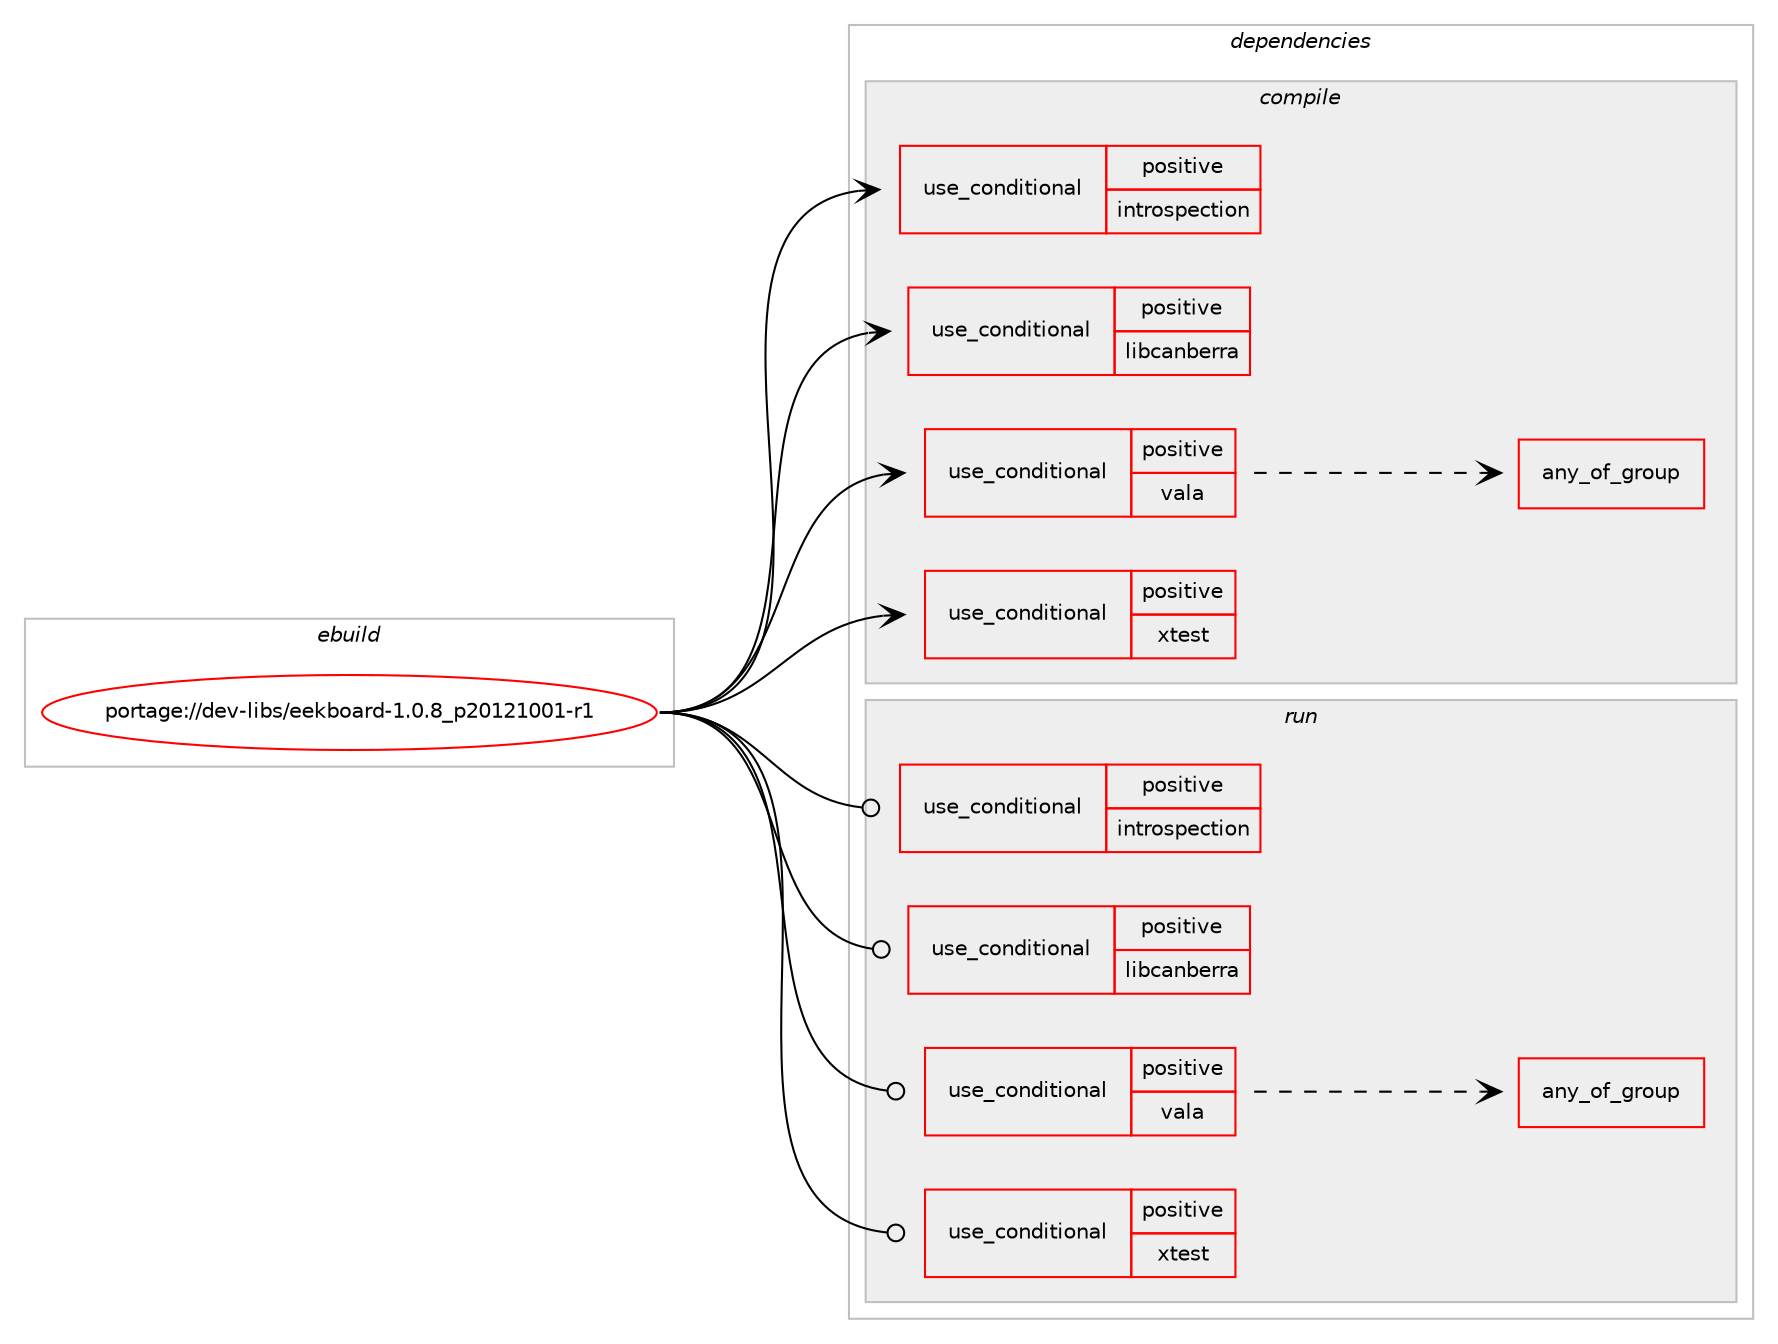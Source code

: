digraph prolog {

# *************
# Graph options
# *************

newrank=true;
concentrate=true;
compound=true;
graph [rankdir=LR,fontname=Helvetica,fontsize=10,ranksep=1.5];#, ranksep=2.5, nodesep=0.2];
edge  [arrowhead=vee];
node  [fontname=Helvetica,fontsize=10];

# **********
# The ebuild
# **********

subgraph cluster_leftcol {
color=gray;
rank=same;
label=<<i>ebuild</i>>;
id [label="portage://dev-libs/eekboard-1.0.8_p20121001-r1", color=red, width=4, href="../dev-libs/eekboard-1.0.8_p20121001-r1.svg"];
}

# ****************
# The dependencies
# ****************

subgraph cluster_midcol {
color=gray;
label=<<i>dependencies</i>>;
subgraph cluster_compile {
fillcolor="#eeeeee";
style=filled;
label=<<i>compile</i>>;
subgraph cond25400 {
dependency54453 [label=<<TABLE BORDER="0" CELLBORDER="1" CELLSPACING="0" CELLPADDING="4"><TR><TD ROWSPAN="3" CELLPADDING="10">use_conditional</TD></TR><TR><TD>positive</TD></TR><TR><TD>introspection</TD></TR></TABLE>>, shape=none, color=red];
# *** BEGIN UNKNOWN DEPENDENCY TYPE (TODO) ***
# dependency54453 -> package_dependency(portage://dev-libs/eekboard-1.0.8_p20121001-r1,install,no,dev-libs,gobject-introspection,none,[,,],[],[])
# *** END UNKNOWN DEPENDENCY TYPE (TODO) ***

}
id:e -> dependency54453:w [weight=20,style="solid",arrowhead="vee"];
subgraph cond25401 {
dependency54454 [label=<<TABLE BORDER="0" CELLBORDER="1" CELLSPACING="0" CELLPADDING="4"><TR><TD ROWSPAN="3" CELLPADDING="10">use_conditional</TD></TR><TR><TD>positive</TD></TR><TR><TD>libcanberra</TD></TR></TABLE>>, shape=none, color=red];
# *** BEGIN UNKNOWN DEPENDENCY TYPE (TODO) ***
# dependency54454 -> package_dependency(portage://dev-libs/eekboard-1.0.8_p20121001-r1,install,no,media-libs,libcanberra,none,[,,],[],[use(enable(gtk3),positive)])
# *** END UNKNOWN DEPENDENCY TYPE (TODO) ***

}
id:e -> dependency54454:w [weight=20,style="solid",arrowhead="vee"];
subgraph cond25402 {
dependency54455 [label=<<TABLE BORDER="0" CELLBORDER="1" CELLSPACING="0" CELLPADDING="4"><TR><TD ROWSPAN="3" CELLPADDING="10">use_conditional</TD></TR><TR><TD>positive</TD></TR><TR><TD>vala</TD></TR></TABLE>>, shape=none, color=red];
subgraph any993 {
dependency54456 [label=<<TABLE BORDER="0" CELLBORDER="1" CELLSPACING="0" CELLPADDING="4"><TR><TD CELLPADDING="10">any_of_group</TD></TR></TABLE>>, shape=none, color=red];# *** BEGIN UNKNOWN DEPENDENCY TYPE (TODO) ***
# dependency54456 -> package_dependency(portage://dev-libs/eekboard-1.0.8_p20121001-r1,install,no,dev-lang,vala,none,[,,],[slot(0.56)],[use(enable(vapigen),positive)])
# *** END UNKNOWN DEPENDENCY TYPE (TODO) ***

}
dependency54455:e -> dependency54456:w [weight=20,style="dashed",arrowhead="vee"];
}
id:e -> dependency54455:w [weight=20,style="solid",arrowhead="vee"];
subgraph cond25403 {
dependency54457 [label=<<TABLE BORDER="0" CELLBORDER="1" CELLSPACING="0" CELLPADDING="4"><TR><TD ROWSPAN="3" CELLPADDING="10">use_conditional</TD></TR><TR><TD>positive</TD></TR><TR><TD>xtest</TD></TR></TABLE>>, shape=none, color=red];
# *** BEGIN UNKNOWN DEPENDENCY TYPE (TODO) ***
# dependency54457 -> package_dependency(portage://dev-libs/eekboard-1.0.8_p20121001-r1,install,no,x11-libs,libXtst,none,[,,],[],[])
# *** END UNKNOWN DEPENDENCY TYPE (TODO) ***

}
id:e -> dependency54457:w [weight=20,style="solid",arrowhead="vee"];
# *** BEGIN UNKNOWN DEPENDENCY TYPE (TODO) ***
# id -> package_dependency(portage://dev-libs/eekboard-1.0.8_p20121001-r1,install,no,app-accessibility,at-spi2-core,none,[,,],[],[])
# *** END UNKNOWN DEPENDENCY TYPE (TODO) ***

# *** BEGIN UNKNOWN DEPENDENCY TYPE (TODO) ***
# id -> package_dependency(portage://dev-libs/eekboard-1.0.8_p20121001-r1,install,no,dev-libs,glib,none,[,,],[slot(2)],[])
# *** END UNKNOWN DEPENDENCY TYPE (TODO) ***

# *** BEGIN UNKNOWN DEPENDENCY TYPE (TODO) ***
# id -> package_dependency(portage://dev-libs/eekboard-1.0.8_p20121001-r1,install,no,dev-libs,libcroco,none,[,,],[],[])
# *** END UNKNOWN DEPENDENCY TYPE (TODO) ***

# *** BEGIN UNKNOWN DEPENDENCY TYPE (TODO) ***
# id -> package_dependency(portage://dev-libs/eekboard-1.0.8_p20121001-r1,install,no,dev-util,desktop-file-utils,none,[,,],[],[])
# *** END UNKNOWN DEPENDENCY TYPE (TODO) ***

# *** BEGIN UNKNOWN DEPENDENCY TYPE (TODO) ***
# id -> package_dependency(portage://dev-libs/eekboard-1.0.8_p20121001-r1,install,no,virtual,libintl,none,[,,],[],[])
# *** END UNKNOWN DEPENDENCY TYPE (TODO) ***

# *** BEGIN UNKNOWN DEPENDENCY TYPE (TODO) ***
# id -> package_dependency(portage://dev-libs/eekboard-1.0.8_p20121001-r1,install,no,x11-libs,gtk+,none,[,,],[slot(3)],[])
# *** END UNKNOWN DEPENDENCY TYPE (TODO) ***

# *** BEGIN UNKNOWN DEPENDENCY TYPE (TODO) ***
# id -> package_dependency(portage://dev-libs/eekboard-1.0.8_p20121001-r1,install,no,x11-libs,libX11,none,[,,],[],[])
# *** END UNKNOWN DEPENDENCY TYPE (TODO) ***

# *** BEGIN UNKNOWN DEPENDENCY TYPE (TODO) ***
# id -> package_dependency(portage://dev-libs/eekboard-1.0.8_p20121001-r1,install,no,x11-libs,libxklavier,none,[,,],[],[])
# *** END UNKNOWN DEPENDENCY TYPE (TODO) ***

# *** BEGIN UNKNOWN DEPENDENCY TYPE (TODO) ***
# id -> package_dependency(portage://dev-libs/eekboard-1.0.8_p20121001-r1,install,no,x11-libs,pango,none,[,,],[],[])
# *** END UNKNOWN DEPENDENCY TYPE (TODO) ***

# *** BEGIN UNKNOWN DEPENDENCY TYPE (TODO) ***
# id -> package_dependency(portage://dev-libs/eekboard-1.0.8_p20121001-r1,install,no,x11-misc,shared-mime-info,none,[,,],[],[])
# *** END UNKNOWN DEPENDENCY TYPE (TODO) ***

}
subgraph cluster_compileandrun {
fillcolor="#eeeeee";
style=filled;
label=<<i>compile and run</i>>;
}
subgraph cluster_run {
fillcolor="#eeeeee";
style=filled;
label=<<i>run</i>>;
subgraph cond25404 {
dependency54458 [label=<<TABLE BORDER="0" CELLBORDER="1" CELLSPACING="0" CELLPADDING="4"><TR><TD ROWSPAN="3" CELLPADDING="10">use_conditional</TD></TR><TR><TD>positive</TD></TR><TR><TD>introspection</TD></TR></TABLE>>, shape=none, color=red];
# *** BEGIN UNKNOWN DEPENDENCY TYPE (TODO) ***
# dependency54458 -> package_dependency(portage://dev-libs/eekboard-1.0.8_p20121001-r1,run,no,dev-libs,gobject-introspection,none,[,,],[],[])
# *** END UNKNOWN DEPENDENCY TYPE (TODO) ***

}
id:e -> dependency54458:w [weight=20,style="solid",arrowhead="odot"];
subgraph cond25405 {
dependency54459 [label=<<TABLE BORDER="0" CELLBORDER="1" CELLSPACING="0" CELLPADDING="4"><TR><TD ROWSPAN="3" CELLPADDING="10">use_conditional</TD></TR><TR><TD>positive</TD></TR><TR><TD>libcanberra</TD></TR></TABLE>>, shape=none, color=red];
# *** BEGIN UNKNOWN DEPENDENCY TYPE (TODO) ***
# dependency54459 -> package_dependency(portage://dev-libs/eekboard-1.0.8_p20121001-r1,run,no,media-libs,libcanberra,none,[,,],[],[use(enable(gtk3),positive)])
# *** END UNKNOWN DEPENDENCY TYPE (TODO) ***

}
id:e -> dependency54459:w [weight=20,style="solid",arrowhead="odot"];
subgraph cond25406 {
dependency54460 [label=<<TABLE BORDER="0" CELLBORDER="1" CELLSPACING="0" CELLPADDING="4"><TR><TD ROWSPAN="3" CELLPADDING="10">use_conditional</TD></TR><TR><TD>positive</TD></TR><TR><TD>vala</TD></TR></TABLE>>, shape=none, color=red];
subgraph any994 {
dependency54461 [label=<<TABLE BORDER="0" CELLBORDER="1" CELLSPACING="0" CELLPADDING="4"><TR><TD CELLPADDING="10">any_of_group</TD></TR></TABLE>>, shape=none, color=red];# *** BEGIN UNKNOWN DEPENDENCY TYPE (TODO) ***
# dependency54461 -> package_dependency(portage://dev-libs/eekboard-1.0.8_p20121001-r1,run,no,dev-lang,vala,none,[,,],[slot(0.56)],[use(enable(vapigen),positive)])
# *** END UNKNOWN DEPENDENCY TYPE (TODO) ***

}
dependency54460:e -> dependency54461:w [weight=20,style="dashed",arrowhead="vee"];
}
id:e -> dependency54460:w [weight=20,style="solid",arrowhead="odot"];
subgraph cond25407 {
dependency54462 [label=<<TABLE BORDER="0" CELLBORDER="1" CELLSPACING="0" CELLPADDING="4"><TR><TD ROWSPAN="3" CELLPADDING="10">use_conditional</TD></TR><TR><TD>positive</TD></TR><TR><TD>xtest</TD></TR></TABLE>>, shape=none, color=red];
# *** BEGIN UNKNOWN DEPENDENCY TYPE (TODO) ***
# dependency54462 -> package_dependency(portage://dev-libs/eekboard-1.0.8_p20121001-r1,run,no,x11-libs,libXtst,none,[,,],[],[])
# *** END UNKNOWN DEPENDENCY TYPE (TODO) ***

}
id:e -> dependency54462:w [weight=20,style="solid",arrowhead="odot"];
# *** BEGIN UNKNOWN DEPENDENCY TYPE (TODO) ***
# id -> package_dependency(portage://dev-libs/eekboard-1.0.8_p20121001-r1,run,no,app-accessibility,at-spi2-core,none,[,,],[],[])
# *** END UNKNOWN DEPENDENCY TYPE (TODO) ***

# *** BEGIN UNKNOWN DEPENDENCY TYPE (TODO) ***
# id -> package_dependency(portage://dev-libs/eekboard-1.0.8_p20121001-r1,run,no,dev-libs,glib,none,[,,],[slot(2)],[])
# *** END UNKNOWN DEPENDENCY TYPE (TODO) ***

# *** BEGIN UNKNOWN DEPENDENCY TYPE (TODO) ***
# id -> package_dependency(portage://dev-libs/eekboard-1.0.8_p20121001-r1,run,no,dev-libs,libcroco,none,[,,],[],[])
# *** END UNKNOWN DEPENDENCY TYPE (TODO) ***

# *** BEGIN UNKNOWN DEPENDENCY TYPE (TODO) ***
# id -> package_dependency(portage://dev-libs/eekboard-1.0.8_p20121001-r1,run,no,virtual,libintl,none,[,,],[],[])
# *** END UNKNOWN DEPENDENCY TYPE (TODO) ***

# *** BEGIN UNKNOWN DEPENDENCY TYPE (TODO) ***
# id -> package_dependency(portage://dev-libs/eekboard-1.0.8_p20121001-r1,run,no,x11-libs,gtk+,none,[,,],[slot(3)],[])
# *** END UNKNOWN DEPENDENCY TYPE (TODO) ***

# *** BEGIN UNKNOWN DEPENDENCY TYPE (TODO) ***
# id -> package_dependency(portage://dev-libs/eekboard-1.0.8_p20121001-r1,run,no,x11-libs,libX11,none,[,,],[],[])
# *** END UNKNOWN DEPENDENCY TYPE (TODO) ***

# *** BEGIN UNKNOWN DEPENDENCY TYPE (TODO) ***
# id -> package_dependency(portage://dev-libs/eekboard-1.0.8_p20121001-r1,run,no,x11-libs,libxklavier,none,[,,],[],[])
# *** END UNKNOWN DEPENDENCY TYPE (TODO) ***

# *** BEGIN UNKNOWN DEPENDENCY TYPE (TODO) ***
# id -> package_dependency(portage://dev-libs/eekboard-1.0.8_p20121001-r1,run,no,x11-libs,pango,none,[,,],[],[])
# *** END UNKNOWN DEPENDENCY TYPE (TODO) ***

}
}

# **************
# The candidates
# **************

subgraph cluster_choices {
rank=same;
color=gray;
label=<<i>candidates</i>>;

}

}
